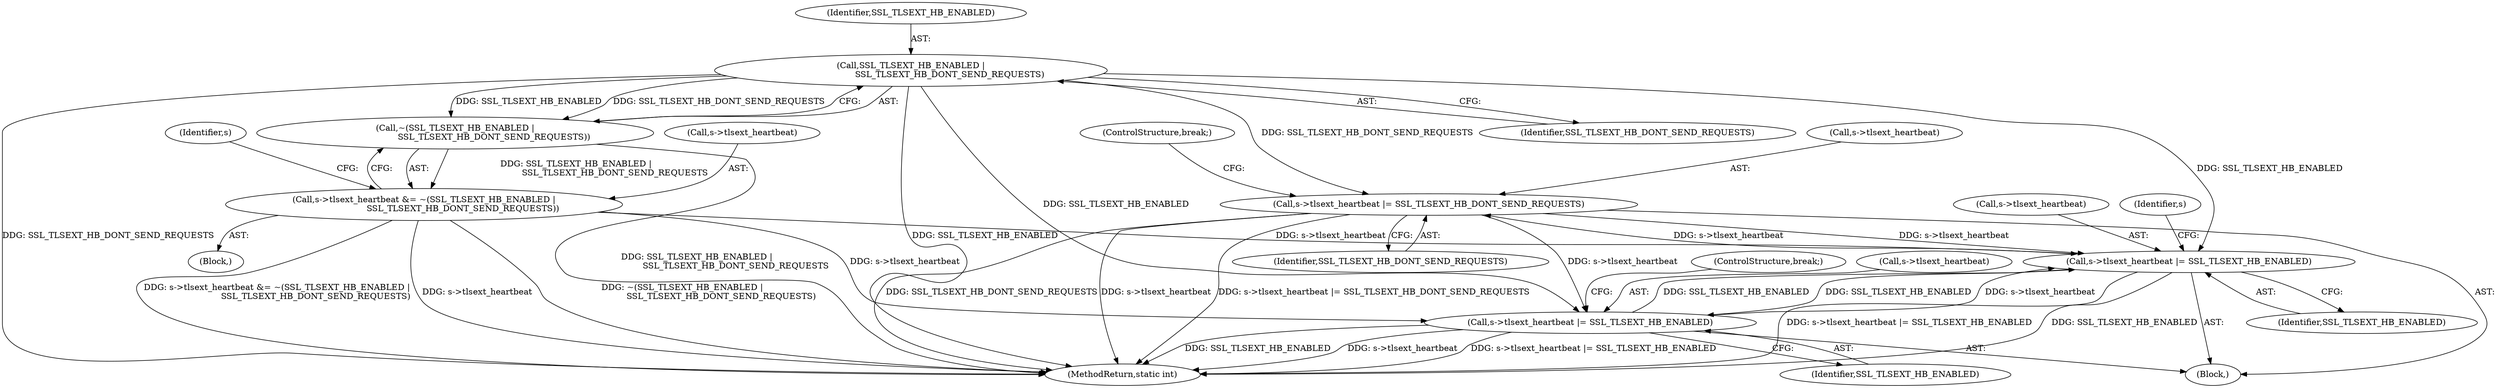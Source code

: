 digraph "0_openssl_a004e72b95835136d3f1ea90517f706c24c03da7_3@pointer" {
"1001271" [label="(Call,s->tlsext_heartbeat |= SSL_TLSEXT_HB_DONT_SEND_REQUESTS)"];
"1001266" [label="(Call,s->tlsext_heartbeat |= SSL_TLSEXT_HB_ENABLED)"];
"1001271" [label="(Call,s->tlsext_heartbeat |= SSL_TLSEXT_HB_DONT_SEND_REQUESTS)"];
"1000211" [label="(Call,SSL_TLSEXT_HB_ENABLED |\n                             SSL_TLSEXT_HB_DONT_SEND_REQUESTS)"];
"1000206" [label="(Call,s->tlsext_heartbeat &= ~(SSL_TLSEXT_HB_ENABLED |\n                             SSL_TLSEXT_HB_DONT_SEND_REQUESTS))"];
"1000210" [label="(Call,~(SSL_TLSEXT_HB_ENABLED |\n                             SSL_TLSEXT_HB_DONT_SEND_REQUESTS))"];
"1001259" [label="(Call,s->tlsext_heartbeat |= SSL_TLSEXT_HB_ENABLED)"];
"1001264" [label="(ControlStructure,break;)"];
"1001267" [label="(Call,s->tlsext_heartbeat)"];
"1000121" [label="(Block,)"];
"1000212" [label="(Identifier,SSL_TLSEXT_HB_ENABLED)"];
"1001271" [label="(Call,s->tlsext_heartbeat |= SSL_TLSEXT_HB_DONT_SEND_REQUESTS)"];
"1001263" [label="(Identifier,SSL_TLSEXT_HB_ENABLED)"];
"1000207" [label="(Call,s->tlsext_heartbeat)"];
"1001275" [label="(Identifier,SSL_TLSEXT_HB_DONT_SEND_REQUESTS)"];
"1001399" [label="(MethodReturn,static int)"];
"1000206" [label="(Call,s->tlsext_heartbeat &= ~(SSL_TLSEXT_HB_ENABLED |\n                             SSL_TLSEXT_HB_DONT_SEND_REQUESTS))"];
"1000217" [label="(Identifier,s)"];
"1001270" [label="(Identifier,SSL_TLSEXT_HB_ENABLED)"];
"1000210" [label="(Call,~(SSL_TLSEXT_HB_ENABLED |\n                             SSL_TLSEXT_HB_DONT_SEND_REQUESTS))"];
"1001259" [label="(Call,s->tlsext_heartbeat |= SSL_TLSEXT_HB_ENABLED)"];
"1001272" [label="(Call,s->tlsext_heartbeat)"];
"1000211" [label="(Call,SSL_TLSEXT_HB_ENABLED |\n                             SSL_TLSEXT_HB_DONT_SEND_REQUESTS)"];
"1001276" [label="(ControlStructure,break;)"];
"1001260" [label="(Call,s->tlsext_heartbeat)"];
"1001257" [label="(Block,)"];
"1001273" [label="(Identifier,s)"];
"1001266" [label="(Call,s->tlsext_heartbeat |= SSL_TLSEXT_HB_ENABLED)"];
"1000213" [label="(Identifier,SSL_TLSEXT_HB_DONT_SEND_REQUESTS)"];
"1001271" -> "1001257"  [label="AST: "];
"1001271" -> "1001275"  [label="CFG: "];
"1001272" -> "1001271"  [label="AST: "];
"1001275" -> "1001271"  [label="AST: "];
"1001276" -> "1001271"  [label="CFG: "];
"1001271" -> "1001399"  [label="DDG: SSL_TLSEXT_HB_DONT_SEND_REQUESTS"];
"1001271" -> "1001399"  [label="DDG: s->tlsext_heartbeat"];
"1001271" -> "1001399"  [label="DDG: s->tlsext_heartbeat |= SSL_TLSEXT_HB_DONT_SEND_REQUESTS"];
"1001271" -> "1001259"  [label="DDG: s->tlsext_heartbeat"];
"1001271" -> "1001266"  [label="DDG: s->tlsext_heartbeat"];
"1001266" -> "1001271"  [label="DDG: s->tlsext_heartbeat"];
"1000211" -> "1001271"  [label="DDG: SSL_TLSEXT_HB_DONT_SEND_REQUESTS"];
"1001266" -> "1001257"  [label="AST: "];
"1001266" -> "1001270"  [label="CFG: "];
"1001267" -> "1001266"  [label="AST: "];
"1001270" -> "1001266"  [label="AST: "];
"1001273" -> "1001266"  [label="CFG: "];
"1001266" -> "1001399"  [label="DDG: s->tlsext_heartbeat |= SSL_TLSEXT_HB_ENABLED"];
"1001266" -> "1001399"  [label="DDG: SSL_TLSEXT_HB_ENABLED"];
"1001266" -> "1001259"  [label="DDG: SSL_TLSEXT_HB_ENABLED"];
"1000206" -> "1001266"  [label="DDG: s->tlsext_heartbeat"];
"1001259" -> "1001266"  [label="DDG: s->tlsext_heartbeat"];
"1001259" -> "1001266"  [label="DDG: SSL_TLSEXT_HB_ENABLED"];
"1000211" -> "1001266"  [label="DDG: SSL_TLSEXT_HB_ENABLED"];
"1000211" -> "1000210"  [label="AST: "];
"1000211" -> "1000213"  [label="CFG: "];
"1000212" -> "1000211"  [label="AST: "];
"1000213" -> "1000211"  [label="AST: "];
"1000210" -> "1000211"  [label="CFG: "];
"1000211" -> "1001399"  [label="DDG: SSL_TLSEXT_HB_ENABLED"];
"1000211" -> "1001399"  [label="DDG: SSL_TLSEXT_HB_DONT_SEND_REQUESTS"];
"1000211" -> "1000210"  [label="DDG: SSL_TLSEXT_HB_ENABLED"];
"1000211" -> "1000210"  [label="DDG: SSL_TLSEXT_HB_DONT_SEND_REQUESTS"];
"1000211" -> "1001259"  [label="DDG: SSL_TLSEXT_HB_ENABLED"];
"1000206" -> "1000121"  [label="AST: "];
"1000206" -> "1000210"  [label="CFG: "];
"1000207" -> "1000206"  [label="AST: "];
"1000210" -> "1000206"  [label="AST: "];
"1000217" -> "1000206"  [label="CFG: "];
"1000206" -> "1001399"  [label="DDG: ~(SSL_TLSEXT_HB_ENABLED |\n                             SSL_TLSEXT_HB_DONT_SEND_REQUESTS)"];
"1000206" -> "1001399"  [label="DDG: s->tlsext_heartbeat &= ~(SSL_TLSEXT_HB_ENABLED |\n                             SSL_TLSEXT_HB_DONT_SEND_REQUESTS)"];
"1000206" -> "1001399"  [label="DDG: s->tlsext_heartbeat"];
"1000210" -> "1000206"  [label="DDG: SSL_TLSEXT_HB_ENABLED |\n                             SSL_TLSEXT_HB_DONT_SEND_REQUESTS"];
"1000206" -> "1001259"  [label="DDG: s->tlsext_heartbeat"];
"1000210" -> "1001399"  [label="DDG: SSL_TLSEXT_HB_ENABLED |\n                             SSL_TLSEXT_HB_DONT_SEND_REQUESTS"];
"1001259" -> "1001257"  [label="AST: "];
"1001259" -> "1001263"  [label="CFG: "];
"1001260" -> "1001259"  [label="AST: "];
"1001263" -> "1001259"  [label="AST: "];
"1001264" -> "1001259"  [label="CFG: "];
"1001259" -> "1001399"  [label="DDG: SSL_TLSEXT_HB_ENABLED"];
"1001259" -> "1001399"  [label="DDG: s->tlsext_heartbeat"];
"1001259" -> "1001399"  [label="DDG: s->tlsext_heartbeat |= SSL_TLSEXT_HB_ENABLED"];
}
